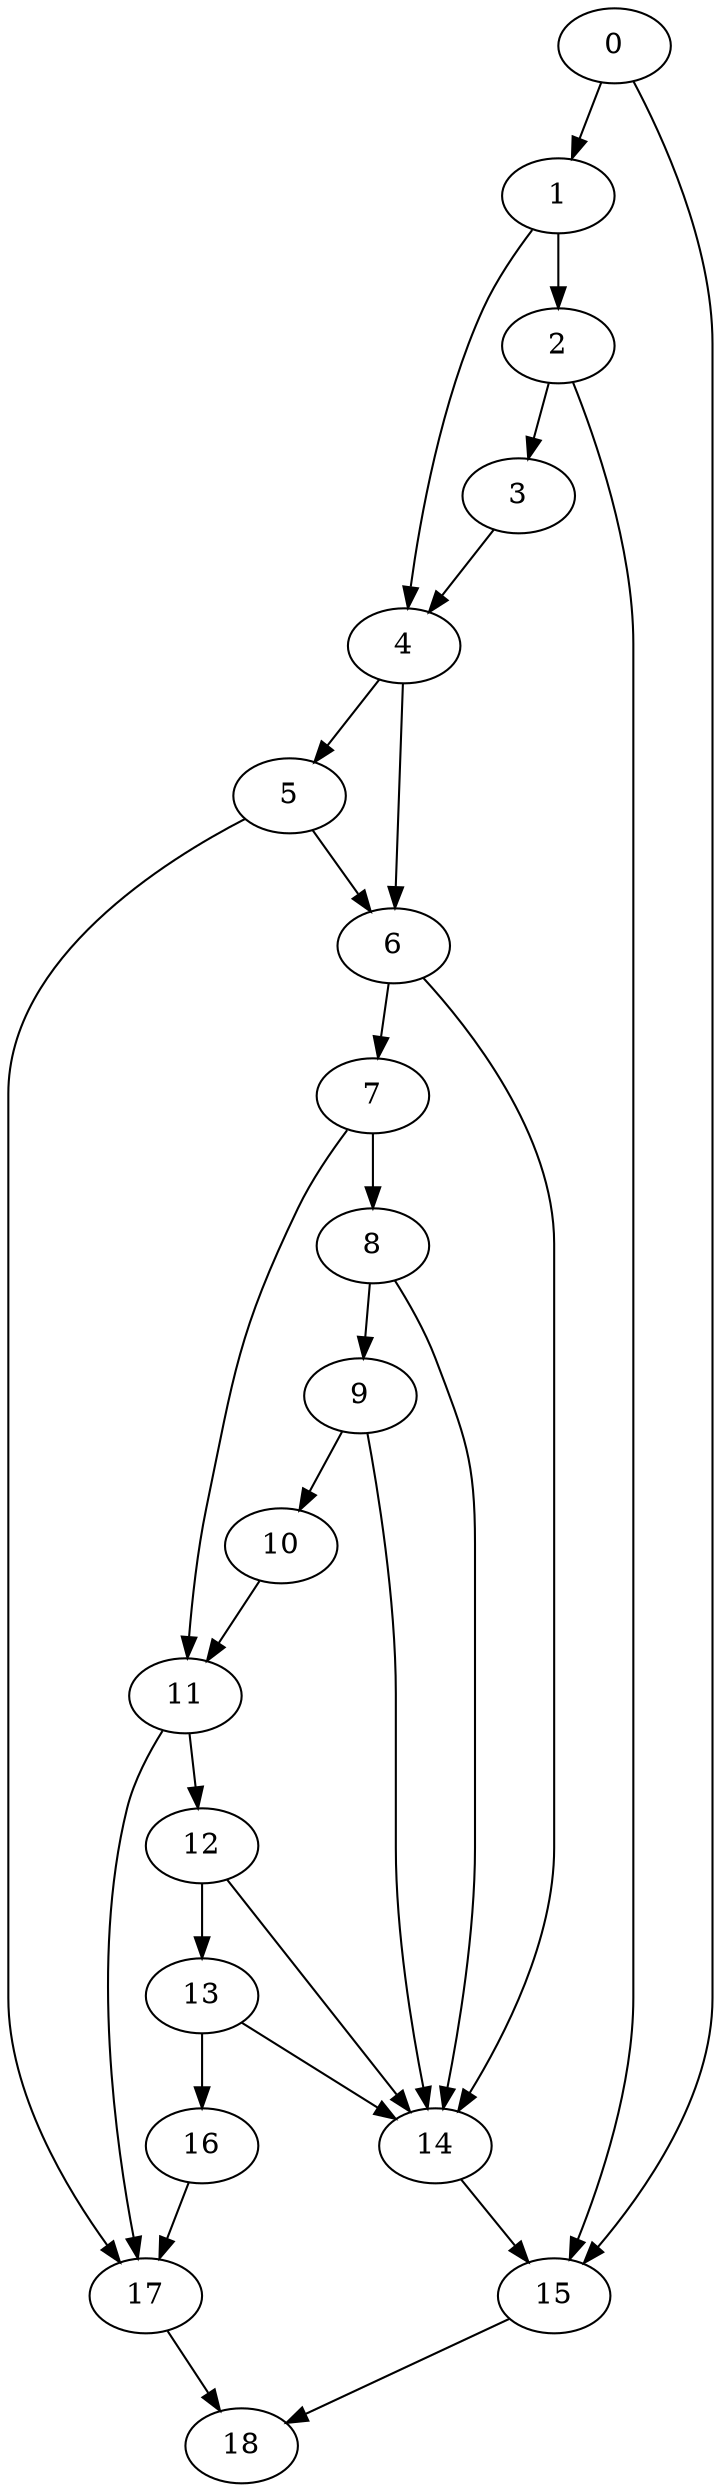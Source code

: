 digraph {
	0
	1
	2
	3
	4
	5
	6
	7
	8
	9
	10
	11
	12
	13
	14
	15
	16
	17
	18
	8 -> 9
	0 -> 15
	2 -> 15
	14 -> 15
	13 -> 16
	5 -> 17
	11 -> 17
	16 -> 17
	2 -> 3
	1 -> 4
	3 -> 4
	4 -> 5
	6 -> 14
	8 -> 14
	9 -> 14
	12 -> 14
	13 -> 14
	4 -> 6
	5 -> 6
	7 -> 8
	12 -> 13
	0 -> 1
	7 -> 11
	10 -> 11
	11 -> 12
	9 -> 10
	15 -> 18
	17 -> 18
	1 -> 2
	6 -> 7
}

